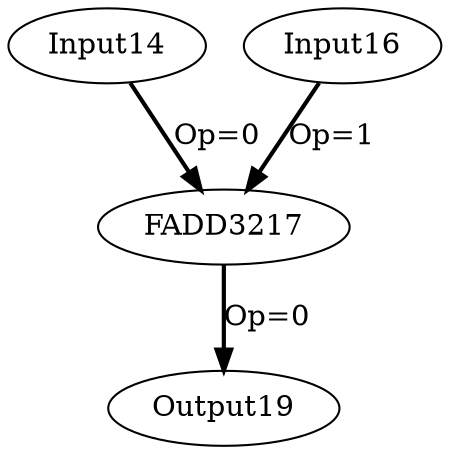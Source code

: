 Digraph G {
Input14[opcode=Input, ref_name="arg", size="40", offset="0, 0", pattern="4, 10"];
Input16[opcode=Input, ref_name="arg1", size="40", offset="0, 0", pattern="4, 10"];
FADD3217[opcode=FADD32];
Output19[opcode=Output, ref_name="arg2", size="40", offset="0, 0", pattern="4, 10"];
Input14 -> FADD3217[operand = 0 ,color = black, style = bold, label = "Op=0"];
Input16 -> FADD3217[operand = 1 ,color = black, style = bold, label = "Op=1"];
FADD3217 -> Output19[operand = 0 ,color = black, style = bold, label = "Op=0"];
}
